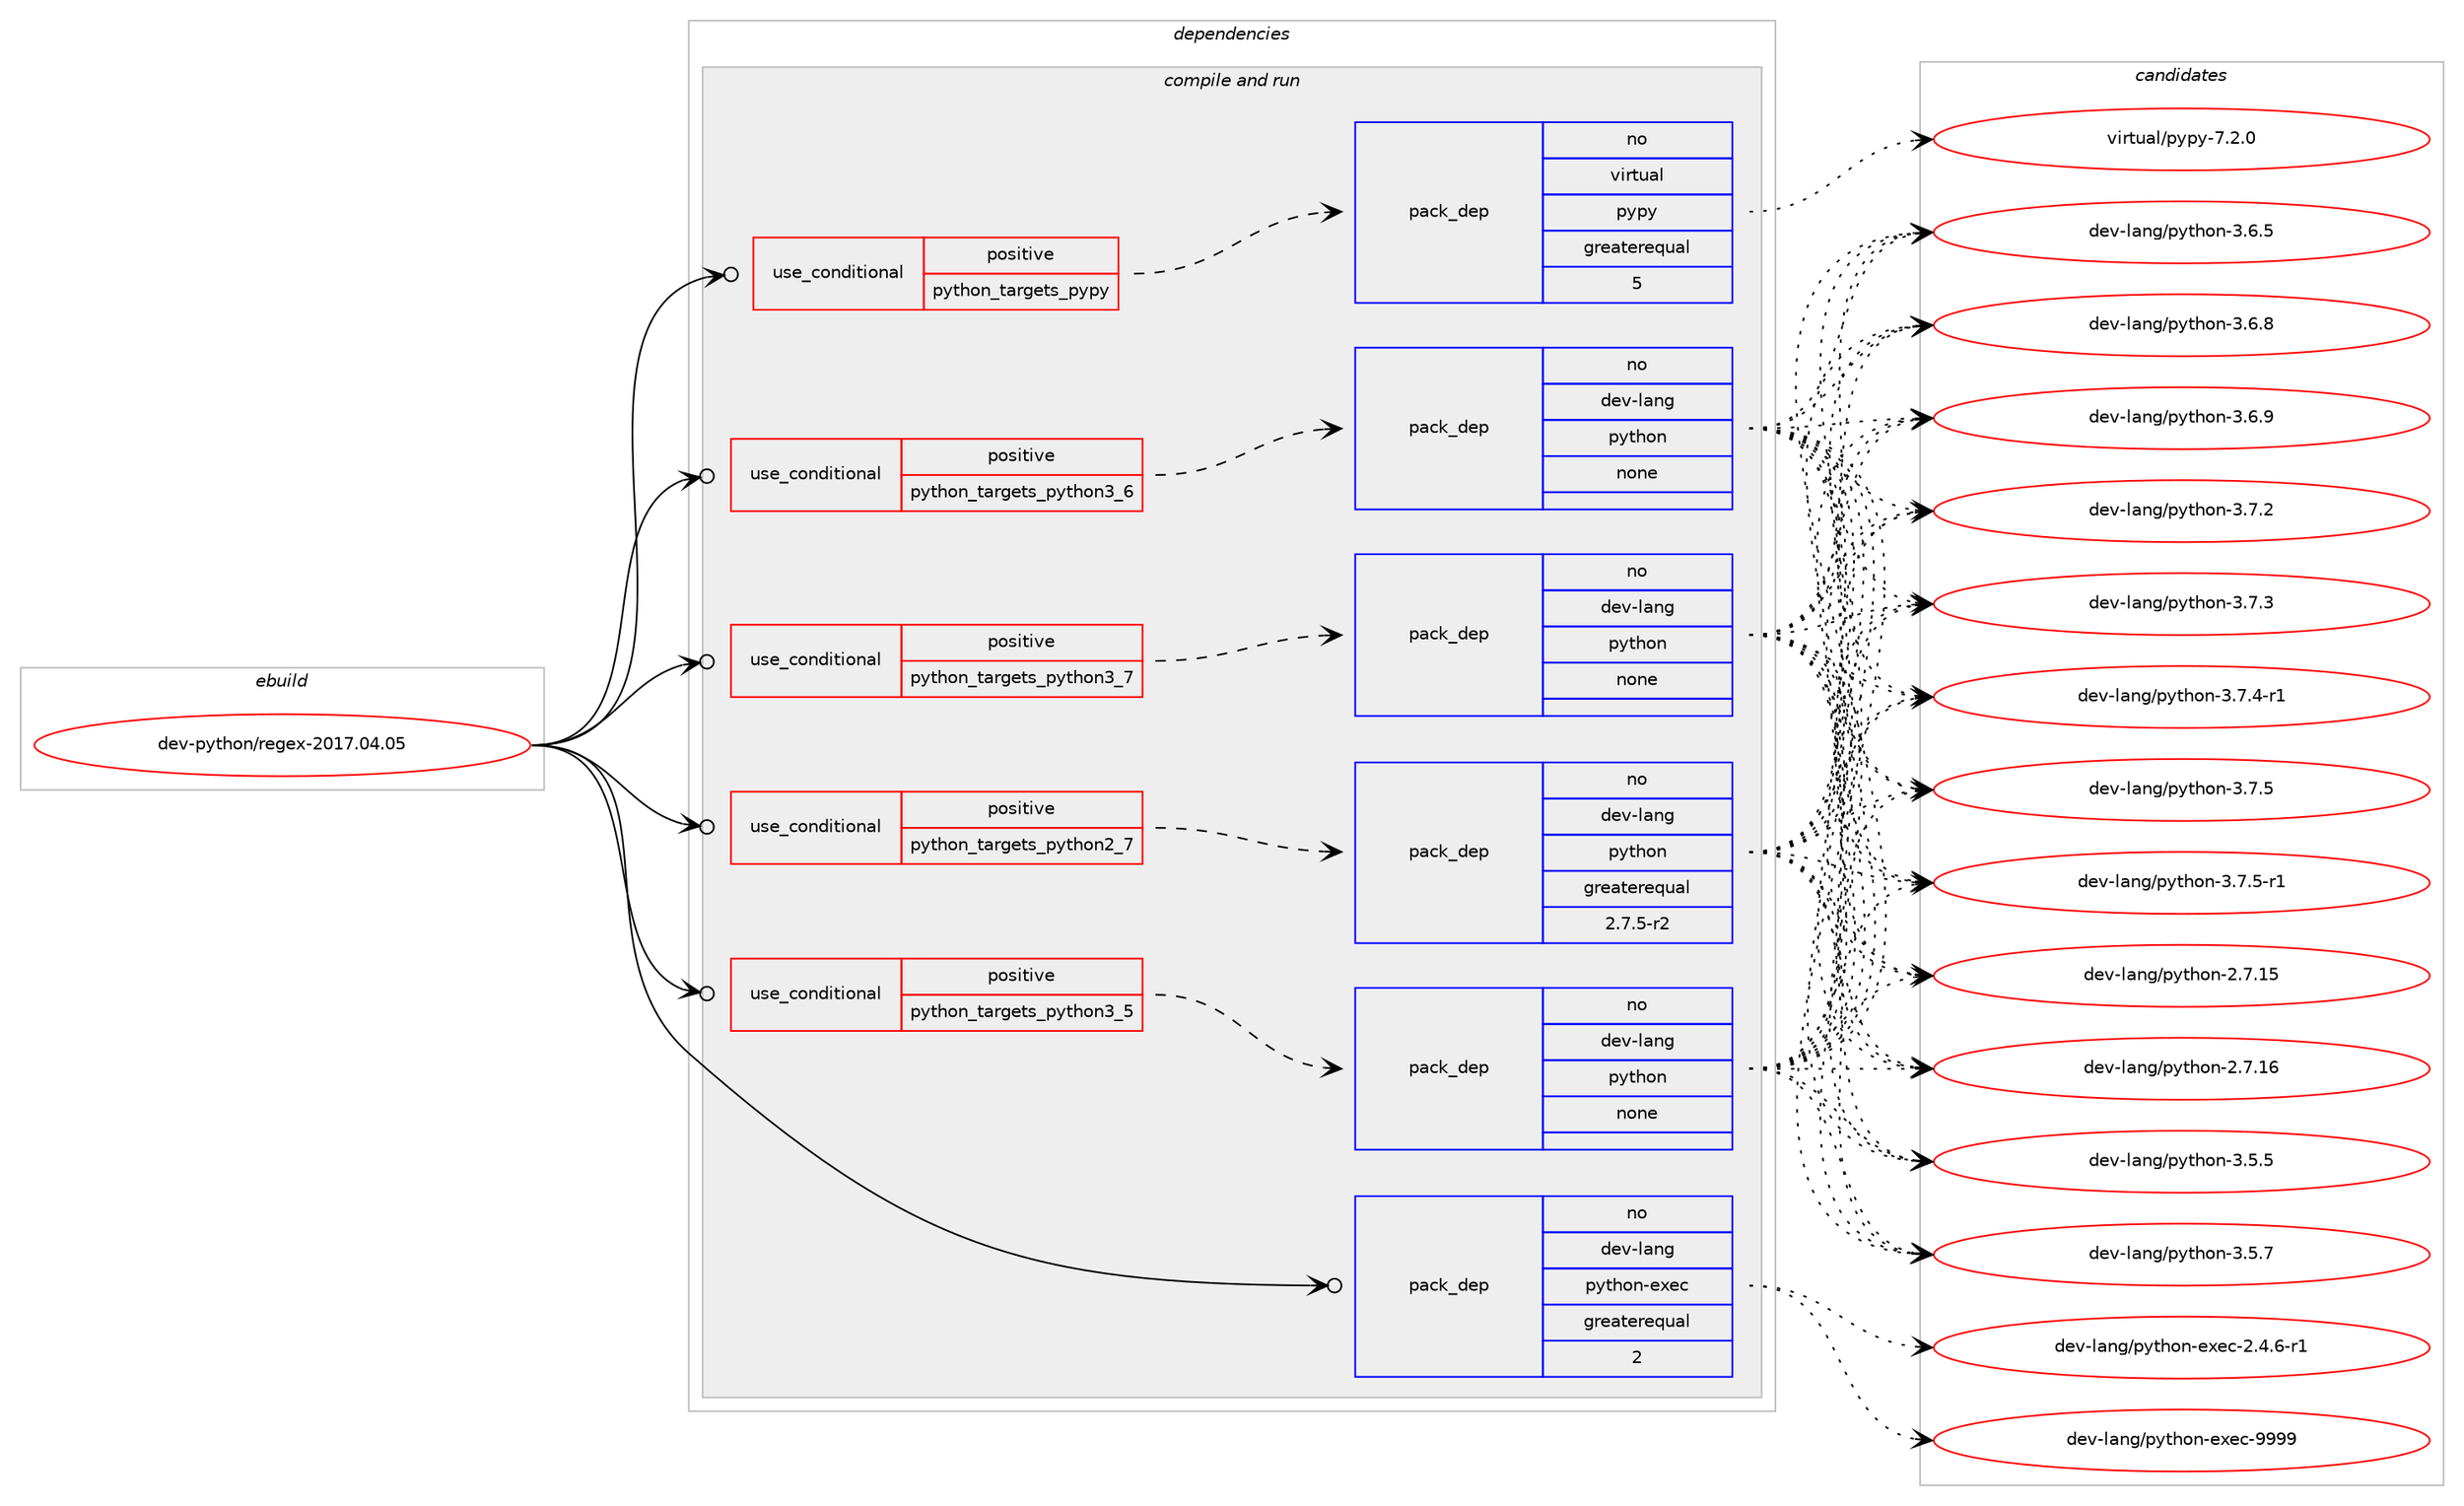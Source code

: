 digraph prolog {

# *************
# Graph options
# *************

newrank=true;
concentrate=true;
compound=true;
graph [rankdir=LR,fontname=Helvetica,fontsize=10,ranksep=1.5];#, ranksep=2.5, nodesep=0.2];
edge  [arrowhead=vee];
node  [fontname=Helvetica,fontsize=10];

# **********
# The ebuild
# **********

subgraph cluster_leftcol {
color=gray;
rank=same;
label=<<i>ebuild</i>>;
id [label="dev-python/regex-2017.04.05", color=red, width=4, href="../dev-python/regex-2017.04.05.svg"];
}

# ****************
# The dependencies
# ****************

subgraph cluster_midcol {
color=gray;
label=<<i>dependencies</i>>;
subgraph cluster_compile {
fillcolor="#eeeeee";
style=filled;
label=<<i>compile</i>>;
}
subgraph cluster_compileandrun {
fillcolor="#eeeeee";
style=filled;
label=<<i>compile and run</i>>;
subgraph cond148521 {
dependency634827 [label=<<TABLE BORDER="0" CELLBORDER="1" CELLSPACING="0" CELLPADDING="4"><TR><TD ROWSPAN="3" CELLPADDING="10">use_conditional</TD></TR><TR><TD>positive</TD></TR><TR><TD>python_targets_pypy</TD></TR></TABLE>>, shape=none, color=red];
subgraph pack474427 {
dependency634828 [label=<<TABLE BORDER="0" CELLBORDER="1" CELLSPACING="0" CELLPADDING="4" WIDTH="220"><TR><TD ROWSPAN="6" CELLPADDING="30">pack_dep</TD></TR><TR><TD WIDTH="110">no</TD></TR><TR><TD>virtual</TD></TR><TR><TD>pypy</TD></TR><TR><TD>greaterequal</TD></TR><TR><TD>5</TD></TR></TABLE>>, shape=none, color=blue];
}
dependency634827:e -> dependency634828:w [weight=20,style="dashed",arrowhead="vee"];
}
id:e -> dependency634827:w [weight=20,style="solid",arrowhead="odotvee"];
subgraph cond148522 {
dependency634829 [label=<<TABLE BORDER="0" CELLBORDER="1" CELLSPACING="0" CELLPADDING="4"><TR><TD ROWSPAN="3" CELLPADDING="10">use_conditional</TD></TR><TR><TD>positive</TD></TR><TR><TD>python_targets_python2_7</TD></TR></TABLE>>, shape=none, color=red];
subgraph pack474428 {
dependency634830 [label=<<TABLE BORDER="0" CELLBORDER="1" CELLSPACING="0" CELLPADDING="4" WIDTH="220"><TR><TD ROWSPAN="6" CELLPADDING="30">pack_dep</TD></TR><TR><TD WIDTH="110">no</TD></TR><TR><TD>dev-lang</TD></TR><TR><TD>python</TD></TR><TR><TD>greaterequal</TD></TR><TR><TD>2.7.5-r2</TD></TR></TABLE>>, shape=none, color=blue];
}
dependency634829:e -> dependency634830:w [weight=20,style="dashed",arrowhead="vee"];
}
id:e -> dependency634829:w [weight=20,style="solid",arrowhead="odotvee"];
subgraph cond148523 {
dependency634831 [label=<<TABLE BORDER="0" CELLBORDER="1" CELLSPACING="0" CELLPADDING="4"><TR><TD ROWSPAN="3" CELLPADDING="10">use_conditional</TD></TR><TR><TD>positive</TD></TR><TR><TD>python_targets_python3_5</TD></TR></TABLE>>, shape=none, color=red];
subgraph pack474429 {
dependency634832 [label=<<TABLE BORDER="0" CELLBORDER="1" CELLSPACING="0" CELLPADDING="4" WIDTH="220"><TR><TD ROWSPAN="6" CELLPADDING="30">pack_dep</TD></TR><TR><TD WIDTH="110">no</TD></TR><TR><TD>dev-lang</TD></TR><TR><TD>python</TD></TR><TR><TD>none</TD></TR><TR><TD></TD></TR></TABLE>>, shape=none, color=blue];
}
dependency634831:e -> dependency634832:w [weight=20,style="dashed",arrowhead="vee"];
}
id:e -> dependency634831:w [weight=20,style="solid",arrowhead="odotvee"];
subgraph cond148524 {
dependency634833 [label=<<TABLE BORDER="0" CELLBORDER="1" CELLSPACING="0" CELLPADDING="4"><TR><TD ROWSPAN="3" CELLPADDING="10">use_conditional</TD></TR><TR><TD>positive</TD></TR><TR><TD>python_targets_python3_6</TD></TR></TABLE>>, shape=none, color=red];
subgraph pack474430 {
dependency634834 [label=<<TABLE BORDER="0" CELLBORDER="1" CELLSPACING="0" CELLPADDING="4" WIDTH="220"><TR><TD ROWSPAN="6" CELLPADDING="30">pack_dep</TD></TR><TR><TD WIDTH="110">no</TD></TR><TR><TD>dev-lang</TD></TR><TR><TD>python</TD></TR><TR><TD>none</TD></TR><TR><TD></TD></TR></TABLE>>, shape=none, color=blue];
}
dependency634833:e -> dependency634834:w [weight=20,style="dashed",arrowhead="vee"];
}
id:e -> dependency634833:w [weight=20,style="solid",arrowhead="odotvee"];
subgraph cond148525 {
dependency634835 [label=<<TABLE BORDER="0" CELLBORDER="1" CELLSPACING="0" CELLPADDING="4"><TR><TD ROWSPAN="3" CELLPADDING="10">use_conditional</TD></TR><TR><TD>positive</TD></TR><TR><TD>python_targets_python3_7</TD></TR></TABLE>>, shape=none, color=red];
subgraph pack474431 {
dependency634836 [label=<<TABLE BORDER="0" CELLBORDER="1" CELLSPACING="0" CELLPADDING="4" WIDTH="220"><TR><TD ROWSPAN="6" CELLPADDING="30">pack_dep</TD></TR><TR><TD WIDTH="110">no</TD></TR><TR><TD>dev-lang</TD></TR><TR><TD>python</TD></TR><TR><TD>none</TD></TR><TR><TD></TD></TR></TABLE>>, shape=none, color=blue];
}
dependency634835:e -> dependency634836:w [weight=20,style="dashed",arrowhead="vee"];
}
id:e -> dependency634835:w [weight=20,style="solid",arrowhead="odotvee"];
subgraph pack474432 {
dependency634837 [label=<<TABLE BORDER="0" CELLBORDER="1" CELLSPACING="0" CELLPADDING="4" WIDTH="220"><TR><TD ROWSPAN="6" CELLPADDING="30">pack_dep</TD></TR><TR><TD WIDTH="110">no</TD></TR><TR><TD>dev-lang</TD></TR><TR><TD>python-exec</TD></TR><TR><TD>greaterequal</TD></TR><TR><TD>2</TD></TR></TABLE>>, shape=none, color=blue];
}
id:e -> dependency634837:w [weight=20,style="solid",arrowhead="odotvee"];
}
subgraph cluster_run {
fillcolor="#eeeeee";
style=filled;
label=<<i>run</i>>;
}
}

# **************
# The candidates
# **************

subgraph cluster_choices {
rank=same;
color=gray;
label=<<i>candidates</i>>;

subgraph choice474427 {
color=black;
nodesep=1;
choice1181051141161179710847112121112121455546504648 [label="virtual/pypy-7.2.0", color=red, width=4,href="../virtual/pypy-7.2.0.svg"];
dependency634828:e -> choice1181051141161179710847112121112121455546504648:w [style=dotted,weight="100"];
}
subgraph choice474428 {
color=black;
nodesep=1;
choice10010111845108971101034711212111610411111045504655464953 [label="dev-lang/python-2.7.15", color=red, width=4,href="../dev-lang/python-2.7.15.svg"];
choice10010111845108971101034711212111610411111045504655464954 [label="dev-lang/python-2.7.16", color=red, width=4,href="../dev-lang/python-2.7.16.svg"];
choice100101118451089711010347112121116104111110455146534653 [label="dev-lang/python-3.5.5", color=red, width=4,href="../dev-lang/python-3.5.5.svg"];
choice100101118451089711010347112121116104111110455146534655 [label="dev-lang/python-3.5.7", color=red, width=4,href="../dev-lang/python-3.5.7.svg"];
choice100101118451089711010347112121116104111110455146544653 [label="dev-lang/python-3.6.5", color=red, width=4,href="../dev-lang/python-3.6.5.svg"];
choice100101118451089711010347112121116104111110455146544656 [label="dev-lang/python-3.6.8", color=red, width=4,href="../dev-lang/python-3.6.8.svg"];
choice100101118451089711010347112121116104111110455146544657 [label="dev-lang/python-3.6.9", color=red, width=4,href="../dev-lang/python-3.6.9.svg"];
choice100101118451089711010347112121116104111110455146554650 [label="dev-lang/python-3.7.2", color=red, width=4,href="../dev-lang/python-3.7.2.svg"];
choice100101118451089711010347112121116104111110455146554651 [label="dev-lang/python-3.7.3", color=red, width=4,href="../dev-lang/python-3.7.3.svg"];
choice1001011184510897110103471121211161041111104551465546524511449 [label="dev-lang/python-3.7.4-r1", color=red, width=4,href="../dev-lang/python-3.7.4-r1.svg"];
choice100101118451089711010347112121116104111110455146554653 [label="dev-lang/python-3.7.5", color=red, width=4,href="../dev-lang/python-3.7.5.svg"];
choice1001011184510897110103471121211161041111104551465546534511449 [label="dev-lang/python-3.7.5-r1", color=red, width=4,href="../dev-lang/python-3.7.5-r1.svg"];
dependency634830:e -> choice10010111845108971101034711212111610411111045504655464953:w [style=dotted,weight="100"];
dependency634830:e -> choice10010111845108971101034711212111610411111045504655464954:w [style=dotted,weight="100"];
dependency634830:e -> choice100101118451089711010347112121116104111110455146534653:w [style=dotted,weight="100"];
dependency634830:e -> choice100101118451089711010347112121116104111110455146534655:w [style=dotted,weight="100"];
dependency634830:e -> choice100101118451089711010347112121116104111110455146544653:w [style=dotted,weight="100"];
dependency634830:e -> choice100101118451089711010347112121116104111110455146544656:w [style=dotted,weight="100"];
dependency634830:e -> choice100101118451089711010347112121116104111110455146544657:w [style=dotted,weight="100"];
dependency634830:e -> choice100101118451089711010347112121116104111110455146554650:w [style=dotted,weight="100"];
dependency634830:e -> choice100101118451089711010347112121116104111110455146554651:w [style=dotted,weight="100"];
dependency634830:e -> choice1001011184510897110103471121211161041111104551465546524511449:w [style=dotted,weight="100"];
dependency634830:e -> choice100101118451089711010347112121116104111110455146554653:w [style=dotted,weight="100"];
dependency634830:e -> choice1001011184510897110103471121211161041111104551465546534511449:w [style=dotted,weight="100"];
}
subgraph choice474429 {
color=black;
nodesep=1;
choice10010111845108971101034711212111610411111045504655464953 [label="dev-lang/python-2.7.15", color=red, width=4,href="../dev-lang/python-2.7.15.svg"];
choice10010111845108971101034711212111610411111045504655464954 [label="dev-lang/python-2.7.16", color=red, width=4,href="../dev-lang/python-2.7.16.svg"];
choice100101118451089711010347112121116104111110455146534653 [label="dev-lang/python-3.5.5", color=red, width=4,href="../dev-lang/python-3.5.5.svg"];
choice100101118451089711010347112121116104111110455146534655 [label="dev-lang/python-3.5.7", color=red, width=4,href="../dev-lang/python-3.5.7.svg"];
choice100101118451089711010347112121116104111110455146544653 [label="dev-lang/python-3.6.5", color=red, width=4,href="../dev-lang/python-3.6.5.svg"];
choice100101118451089711010347112121116104111110455146544656 [label="dev-lang/python-3.6.8", color=red, width=4,href="../dev-lang/python-3.6.8.svg"];
choice100101118451089711010347112121116104111110455146544657 [label="dev-lang/python-3.6.9", color=red, width=4,href="../dev-lang/python-3.6.9.svg"];
choice100101118451089711010347112121116104111110455146554650 [label="dev-lang/python-3.7.2", color=red, width=4,href="../dev-lang/python-3.7.2.svg"];
choice100101118451089711010347112121116104111110455146554651 [label="dev-lang/python-3.7.3", color=red, width=4,href="../dev-lang/python-3.7.3.svg"];
choice1001011184510897110103471121211161041111104551465546524511449 [label="dev-lang/python-3.7.4-r1", color=red, width=4,href="../dev-lang/python-3.7.4-r1.svg"];
choice100101118451089711010347112121116104111110455146554653 [label="dev-lang/python-3.7.5", color=red, width=4,href="../dev-lang/python-3.7.5.svg"];
choice1001011184510897110103471121211161041111104551465546534511449 [label="dev-lang/python-3.7.5-r1", color=red, width=4,href="../dev-lang/python-3.7.5-r1.svg"];
dependency634832:e -> choice10010111845108971101034711212111610411111045504655464953:w [style=dotted,weight="100"];
dependency634832:e -> choice10010111845108971101034711212111610411111045504655464954:w [style=dotted,weight="100"];
dependency634832:e -> choice100101118451089711010347112121116104111110455146534653:w [style=dotted,weight="100"];
dependency634832:e -> choice100101118451089711010347112121116104111110455146534655:w [style=dotted,weight="100"];
dependency634832:e -> choice100101118451089711010347112121116104111110455146544653:w [style=dotted,weight="100"];
dependency634832:e -> choice100101118451089711010347112121116104111110455146544656:w [style=dotted,weight="100"];
dependency634832:e -> choice100101118451089711010347112121116104111110455146544657:w [style=dotted,weight="100"];
dependency634832:e -> choice100101118451089711010347112121116104111110455146554650:w [style=dotted,weight="100"];
dependency634832:e -> choice100101118451089711010347112121116104111110455146554651:w [style=dotted,weight="100"];
dependency634832:e -> choice1001011184510897110103471121211161041111104551465546524511449:w [style=dotted,weight="100"];
dependency634832:e -> choice100101118451089711010347112121116104111110455146554653:w [style=dotted,weight="100"];
dependency634832:e -> choice1001011184510897110103471121211161041111104551465546534511449:w [style=dotted,weight="100"];
}
subgraph choice474430 {
color=black;
nodesep=1;
choice10010111845108971101034711212111610411111045504655464953 [label="dev-lang/python-2.7.15", color=red, width=4,href="../dev-lang/python-2.7.15.svg"];
choice10010111845108971101034711212111610411111045504655464954 [label="dev-lang/python-2.7.16", color=red, width=4,href="../dev-lang/python-2.7.16.svg"];
choice100101118451089711010347112121116104111110455146534653 [label="dev-lang/python-3.5.5", color=red, width=4,href="../dev-lang/python-3.5.5.svg"];
choice100101118451089711010347112121116104111110455146534655 [label="dev-lang/python-3.5.7", color=red, width=4,href="../dev-lang/python-3.5.7.svg"];
choice100101118451089711010347112121116104111110455146544653 [label="dev-lang/python-3.6.5", color=red, width=4,href="../dev-lang/python-3.6.5.svg"];
choice100101118451089711010347112121116104111110455146544656 [label="dev-lang/python-3.6.8", color=red, width=4,href="../dev-lang/python-3.6.8.svg"];
choice100101118451089711010347112121116104111110455146544657 [label="dev-lang/python-3.6.9", color=red, width=4,href="../dev-lang/python-3.6.9.svg"];
choice100101118451089711010347112121116104111110455146554650 [label="dev-lang/python-3.7.2", color=red, width=4,href="../dev-lang/python-3.7.2.svg"];
choice100101118451089711010347112121116104111110455146554651 [label="dev-lang/python-3.7.3", color=red, width=4,href="../dev-lang/python-3.7.3.svg"];
choice1001011184510897110103471121211161041111104551465546524511449 [label="dev-lang/python-3.7.4-r1", color=red, width=4,href="../dev-lang/python-3.7.4-r1.svg"];
choice100101118451089711010347112121116104111110455146554653 [label="dev-lang/python-3.7.5", color=red, width=4,href="../dev-lang/python-3.7.5.svg"];
choice1001011184510897110103471121211161041111104551465546534511449 [label="dev-lang/python-3.7.5-r1", color=red, width=4,href="../dev-lang/python-3.7.5-r1.svg"];
dependency634834:e -> choice10010111845108971101034711212111610411111045504655464953:w [style=dotted,weight="100"];
dependency634834:e -> choice10010111845108971101034711212111610411111045504655464954:w [style=dotted,weight="100"];
dependency634834:e -> choice100101118451089711010347112121116104111110455146534653:w [style=dotted,weight="100"];
dependency634834:e -> choice100101118451089711010347112121116104111110455146534655:w [style=dotted,weight="100"];
dependency634834:e -> choice100101118451089711010347112121116104111110455146544653:w [style=dotted,weight="100"];
dependency634834:e -> choice100101118451089711010347112121116104111110455146544656:w [style=dotted,weight="100"];
dependency634834:e -> choice100101118451089711010347112121116104111110455146544657:w [style=dotted,weight="100"];
dependency634834:e -> choice100101118451089711010347112121116104111110455146554650:w [style=dotted,weight="100"];
dependency634834:e -> choice100101118451089711010347112121116104111110455146554651:w [style=dotted,weight="100"];
dependency634834:e -> choice1001011184510897110103471121211161041111104551465546524511449:w [style=dotted,weight="100"];
dependency634834:e -> choice100101118451089711010347112121116104111110455146554653:w [style=dotted,weight="100"];
dependency634834:e -> choice1001011184510897110103471121211161041111104551465546534511449:w [style=dotted,weight="100"];
}
subgraph choice474431 {
color=black;
nodesep=1;
choice10010111845108971101034711212111610411111045504655464953 [label="dev-lang/python-2.7.15", color=red, width=4,href="../dev-lang/python-2.7.15.svg"];
choice10010111845108971101034711212111610411111045504655464954 [label="dev-lang/python-2.7.16", color=red, width=4,href="../dev-lang/python-2.7.16.svg"];
choice100101118451089711010347112121116104111110455146534653 [label="dev-lang/python-3.5.5", color=red, width=4,href="../dev-lang/python-3.5.5.svg"];
choice100101118451089711010347112121116104111110455146534655 [label="dev-lang/python-3.5.7", color=red, width=4,href="../dev-lang/python-3.5.7.svg"];
choice100101118451089711010347112121116104111110455146544653 [label="dev-lang/python-3.6.5", color=red, width=4,href="../dev-lang/python-3.6.5.svg"];
choice100101118451089711010347112121116104111110455146544656 [label="dev-lang/python-3.6.8", color=red, width=4,href="../dev-lang/python-3.6.8.svg"];
choice100101118451089711010347112121116104111110455146544657 [label="dev-lang/python-3.6.9", color=red, width=4,href="../dev-lang/python-3.6.9.svg"];
choice100101118451089711010347112121116104111110455146554650 [label="dev-lang/python-3.7.2", color=red, width=4,href="../dev-lang/python-3.7.2.svg"];
choice100101118451089711010347112121116104111110455146554651 [label="dev-lang/python-3.7.3", color=red, width=4,href="../dev-lang/python-3.7.3.svg"];
choice1001011184510897110103471121211161041111104551465546524511449 [label="dev-lang/python-3.7.4-r1", color=red, width=4,href="../dev-lang/python-3.7.4-r1.svg"];
choice100101118451089711010347112121116104111110455146554653 [label="dev-lang/python-3.7.5", color=red, width=4,href="../dev-lang/python-3.7.5.svg"];
choice1001011184510897110103471121211161041111104551465546534511449 [label="dev-lang/python-3.7.5-r1", color=red, width=4,href="../dev-lang/python-3.7.5-r1.svg"];
dependency634836:e -> choice10010111845108971101034711212111610411111045504655464953:w [style=dotted,weight="100"];
dependency634836:e -> choice10010111845108971101034711212111610411111045504655464954:w [style=dotted,weight="100"];
dependency634836:e -> choice100101118451089711010347112121116104111110455146534653:w [style=dotted,weight="100"];
dependency634836:e -> choice100101118451089711010347112121116104111110455146534655:w [style=dotted,weight="100"];
dependency634836:e -> choice100101118451089711010347112121116104111110455146544653:w [style=dotted,weight="100"];
dependency634836:e -> choice100101118451089711010347112121116104111110455146544656:w [style=dotted,weight="100"];
dependency634836:e -> choice100101118451089711010347112121116104111110455146544657:w [style=dotted,weight="100"];
dependency634836:e -> choice100101118451089711010347112121116104111110455146554650:w [style=dotted,weight="100"];
dependency634836:e -> choice100101118451089711010347112121116104111110455146554651:w [style=dotted,weight="100"];
dependency634836:e -> choice1001011184510897110103471121211161041111104551465546524511449:w [style=dotted,weight="100"];
dependency634836:e -> choice100101118451089711010347112121116104111110455146554653:w [style=dotted,weight="100"];
dependency634836:e -> choice1001011184510897110103471121211161041111104551465546534511449:w [style=dotted,weight="100"];
}
subgraph choice474432 {
color=black;
nodesep=1;
choice10010111845108971101034711212111610411111045101120101994550465246544511449 [label="dev-lang/python-exec-2.4.6-r1", color=red, width=4,href="../dev-lang/python-exec-2.4.6-r1.svg"];
choice10010111845108971101034711212111610411111045101120101994557575757 [label="dev-lang/python-exec-9999", color=red, width=4,href="../dev-lang/python-exec-9999.svg"];
dependency634837:e -> choice10010111845108971101034711212111610411111045101120101994550465246544511449:w [style=dotted,weight="100"];
dependency634837:e -> choice10010111845108971101034711212111610411111045101120101994557575757:w [style=dotted,weight="100"];
}
}

}
